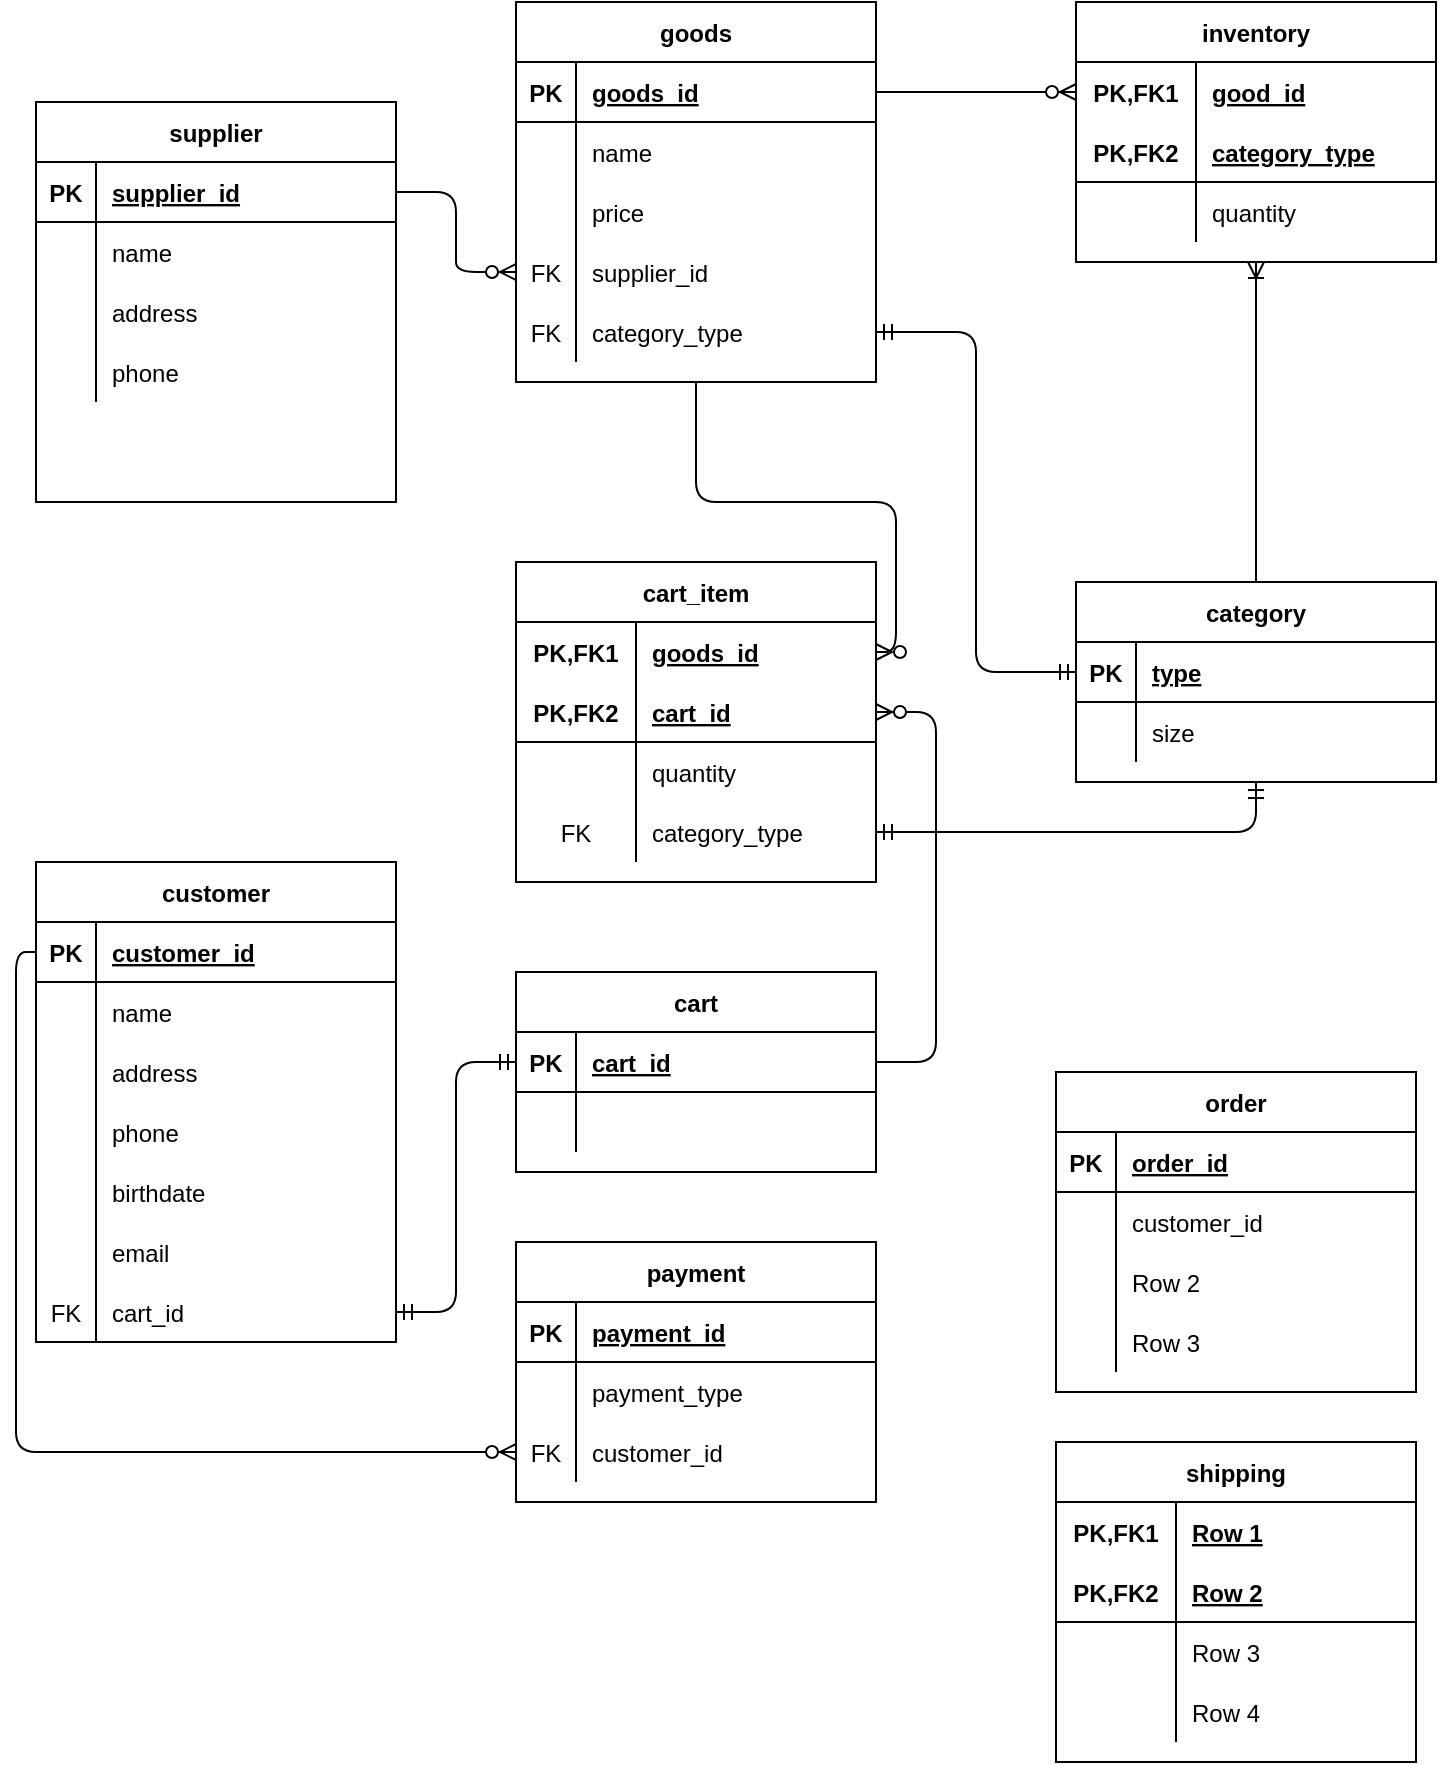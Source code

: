 <mxfile version="13.10.2" type="github">
  <diagram id="23g7w65ID6y2XJE2tCmG" name="Page-1">
    <mxGraphModel dx="806" dy="637" grid="1" gridSize="10" guides="1" tooltips="1" connect="1" arrows="1" fold="1" page="1" pageScale="1" pageWidth="827" pageHeight="1169" math="0" shadow="0">
      <root>
        <mxCell id="0" />
        <mxCell id="1" parent="0" />
        <mxCell id="morqwsItGRwK7Hv--RgN-1" value="customer" style="shape=table;startSize=30;container=1;collapsible=1;childLayout=tableLayout;fixedRows=1;rowLines=0;fontStyle=1;align=center;resizeLast=1;" vertex="1" parent="1">
          <mxGeometry x="440" y="480" width="180" height="240" as="geometry" />
        </mxCell>
        <mxCell id="morqwsItGRwK7Hv--RgN-2" value="" style="shape=partialRectangle;collapsible=0;dropTarget=0;pointerEvents=0;fillColor=none;top=0;left=0;bottom=1;right=0;points=[[0,0.5],[1,0.5]];portConstraint=eastwest;" vertex="1" parent="morqwsItGRwK7Hv--RgN-1">
          <mxGeometry y="30" width="180" height="30" as="geometry" />
        </mxCell>
        <mxCell id="morqwsItGRwK7Hv--RgN-3" value="PK" style="shape=partialRectangle;connectable=0;fillColor=none;top=0;left=0;bottom=0;right=0;fontStyle=1;overflow=hidden;" vertex="1" parent="morqwsItGRwK7Hv--RgN-2">
          <mxGeometry width="30" height="30" as="geometry" />
        </mxCell>
        <mxCell id="morqwsItGRwK7Hv--RgN-4" value="customer_id" style="shape=partialRectangle;connectable=0;fillColor=none;top=0;left=0;bottom=0;right=0;align=left;spacingLeft=6;fontStyle=5;overflow=hidden;" vertex="1" parent="morqwsItGRwK7Hv--RgN-2">
          <mxGeometry x="30" width="150" height="30" as="geometry" />
        </mxCell>
        <mxCell id="morqwsItGRwK7Hv--RgN-5" value="" style="shape=partialRectangle;collapsible=0;dropTarget=0;pointerEvents=0;fillColor=none;top=0;left=0;bottom=0;right=0;points=[[0,0.5],[1,0.5]];portConstraint=eastwest;" vertex="1" parent="morqwsItGRwK7Hv--RgN-1">
          <mxGeometry y="60" width="180" height="30" as="geometry" />
        </mxCell>
        <mxCell id="morqwsItGRwK7Hv--RgN-6" value="" style="shape=partialRectangle;connectable=0;fillColor=none;top=0;left=0;bottom=0;right=0;editable=1;overflow=hidden;" vertex="1" parent="morqwsItGRwK7Hv--RgN-5">
          <mxGeometry width="30" height="30" as="geometry" />
        </mxCell>
        <mxCell id="morqwsItGRwK7Hv--RgN-7" value="name" style="shape=partialRectangle;connectable=0;fillColor=none;top=0;left=0;bottom=0;right=0;align=left;spacingLeft=6;overflow=hidden;" vertex="1" parent="morqwsItGRwK7Hv--RgN-5">
          <mxGeometry x="30" width="150" height="30" as="geometry" />
        </mxCell>
        <mxCell id="morqwsItGRwK7Hv--RgN-8" value="" style="shape=partialRectangle;collapsible=0;dropTarget=0;pointerEvents=0;fillColor=none;top=0;left=0;bottom=0;right=0;points=[[0,0.5],[1,0.5]];portConstraint=eastwest;" vertex="1" parent="morqwsItGRwK7Hv--RgN-1">
          <mxGeometry y="90" width="180" height="30" as="geometry" />
        </mxCell>
        <mxCell id="morqwsItGRwK7Hv--RgN-9" value="" style="shape=partialRectangle;connectable=0;fillColor=none;top=0;left=0;bottom=0;right=0;editable=1;overflow=hidden;" vertex="1" parent="morqwsItGRwK7Hv--RgN-8">
          <mxGeometry width="30" height="30" as="geometry" />
        </mxCell>
        <mxCell id="morqwsItGRwK7Hv--RgN-10" value="address" style="shape=partialRectangle;connectable=0;fillColor=none;top=0;left=0;bottom=0;right=0;align=left;spacingLeft=6;overflow=hidden;" vertex="1" parent="morqwsItGRwK7Hv--RgN-8">
          <mxGeometry x="30" width="150" height="30" as="geometry" />
        </mxCell>
        <mxCell id="morqwsItGRwK7Hv--RgN-11" value="" style="shape=partialRectangle;collapsible=0;dropTarget=0;pointerEvents=0;fillColor=none;top=0;left=0;bottom=0;right=0;points=[[0,0.5],[1,0.5]];portConstraint=eastwest;" vertex="1" parent="morqwsItGRwK7Hv--RgN-1">
          <mxGeometry y="120" width="180" height="30" as="geometry" />
        </mxCell>
        <mxCell id="morqwsItGRwK7Hv--RgN-12" value="" style="shape=partialRectangle;connectable=0;fillColor=none;top=0;left=0;bottom=0;right=0;editable=1;overflow=hidden;" vertex="1" parent="morqwsItGRwK7Hv--RgN-11">
          <mxGeometry width="30" height="30" as="geometry" />
        </mxCell>
        <mxCell id="morqwsItGRwK7Hv--RgN-13" value="phone" style="shape=partialRectangle;connectable=0;fillColor=none;top=0;left=0;bottom=0;right=0;align=left;spacingLeft=6;overflow=hidden;" vertex="1" parent="morqwsItGRwK7Hv--RgN-11">
          <mxGeometry x="30" width="150" height="30" as="geometry" />
        </mxCell>
        <mxCell id="morqwsItGRwK7Hv--RgN-15" value="" style="shape=partialRectangle;collapsible=0;dropTarget=0;pointerEvents=0;fillColor=none;top=0;left=0;bottom=0;right=0;points=[[0,0.5],[1,0.5]];portConstraint=eastwest;" vertex="1" parent="morqwsItGRwK7Hv--RgN-1">
          <mxGeometry y="150" width="180" height="30" as="geometry" />
        </mxCell>
        <mxCell id="morqwsItGRwK7Hv--RgN-16" value="" style="shape=partialRectangle;connectable=0;fillColor=none;top=0;left=0;bottom=0;right=0;editable=1;overflow=hidden;" vertex="1" parent="morqwsItGRwK7Hv--RgN-15">
          <mxGeometry width="30" height="30" as="geometry" />
        </mxCell>
        <mxCell id="morqwsItGRwK7Hv--RgN-17" value="birthdate" style="shape=partialRectangle;connectable=0;fillColor=none;top=0;left=0;bottom=0;right=0;align=left;spacingLeft=6;overflow=hidden;" vertex="1" parent="morqwsItGRwK7Hv--RgN-15">
          <mxGeometry x="30" width="150" height="30" as="geometry" />
        </mxCell>
        <mxCell id="morqwsItGRwK7Hv--RgN-44" value="" style="shape=partialRectangle;collapsible=0;dropTarget=0;pointerEvents=0;fillColor=none;top=0;left=0;bottom=0;right=0;points=[[0,0.5],[1,0.5]];portConstraint=eastwest;" vertex="1" parent="morqwsItGRwK7Hv--RgN-1">
          <mxGeometry y="180" width="180" height="30" as="geometry" />
        </mxCell>
        <mxCell id="morqwsItGRwK7Hv--RgN-45" value="" style="shape=partialRectangle;connectable=0;fillColor=none;top=0;left=0;bottom=0;right=0;editable=1;overflow=hidden;" vertex="1" parent="morqwsItGRwK7Hv--RgN-44">
          <mxGeometry width="30" height="30" as="geometry" />
        </mxCell>
        <mxCell id="morqwsItGRwK7Hv--RgN-46" value="email" style="shape=partialRectangle;connectable=0;fillColor=none;top=0;left=0;bottom=0;right=0;align=left;spacingLeft=6;overflow=hidden;" vertex="1" parent="morqwsItGRwK7Hv--RgN-44">
          <mxGeometry x="30" width="150" height="30" as="geometry" />
        </mxCell>
        <mxCell id="morqwsItGRwK7Hv--RgN-154" value="" style="shape=partialRectangle;collapsible=0;dropTarget=0;pointerEvents=0;fillColor=none;top=0;left=0;bottom=0;right=0;points=[[0,0.5],[1,0.5]];portConstraint=eastwest;" vertex="1" parent="morqwsItGRwK7Hv--RgN-1">
          <mxGeometry y="210" width="180" height="30" as="geometry" />
        </mxCell>
        <mxCell id="morqwsItGRwK7Hv--RgN-155" value="FK" style="shape=partialRectangle;connectable=0;fillColor=none;top=0;left=0;bottom=0;right=0;fontStyle=0;overflow=hidden;" vertex="1" parent="morqwsItGRwK7Hv--RgN-154">
          <mxGeometry width="30" height="30" as="geometry" />
        </mxCell>
        <mxCell id="morqwsItGRwK7Hv--RgN-156" value="cart_id" style="shape=partialRectangle;connectable=0;fillColor=none;top=0;left=0;bottom=0;right=0;align=left;spacingLeft=6;fontStyle=0;overflow=hidden;" vertex="1" parent="morqwsItGRwK7Hv--RgN-154">
          <mxGeometry x="30" width="150" height="30" as="geometry" />
        </mxCell>
        <mxCell id="morqwsItGRwK7Hv--RgN-64" value="payment" style="shape=table;startSize=30;container=1;collapsible=1;childLayout=tableLayout;fixedRows=1;rowLines=0;fontStyle=1;align=center;resizeLast=1;" vertex="1" parent="1">
          <mxGeometry x="680" y="670" width="180" height="130" as="geometry" />
        </mxCell>
        <mxCell id="morqwsItGRwK7Hv--RgN-65" value="" style="shape=partialRectangle;collapsible=0;dropTarget=0;pointerEvents=0;fillColor=none;top=0;left=0;bottom=1;right=0;points=[[0,0.5],[1,0.5]];portConstraint=eastwest;" vertex="1" parent="morqwsItGRwK7Hv--RgN-64">
          <mxGeometry y="30" width="180" height="30" as="geometry" />
        </mxCell>
        <mxCell id="morqwsItGRwK7Hv--RgN-66" value="PK" style="shape=partialRectangle;connectable=0;fillColor=none;top=0;left=0;bottom=0;right=0;fontStyle=1;overflow=hidden;" vertex="1" parent="morqwsItGRwK7Hv--RgN-65">
          <mxGeometry width="30" height="30" as="geometry" />
        </mxCell>
        <mxCell id="morqwsItGRwK7Hv--RgN-67" value="payment_id" style="shape=partialRectangle;connectable=0;fillColor=none;top=0;left=0;bottom=0;right=0;align=left;spacingLeft=6;fontStyle=5;overflow=hidden;" vertex="1" parent="morqwsItGRwK7Hv--RgN-65">
          <mxGeometry x="30" width="150" height="30" as="geometry" />
        </mxCell>
        <mxCell id="morqwsItGRwK7Hv--RgN-68" value="" style="shape=partialRectangle;collapsible=0;dropTarget=0;pointerEvents=0;fillColor=none;top=0;left=0;bottom=0;right=0;points=[[0,0.5],[1,0.5]];portConstraint=eastwest;" vertex="1" parent="morqwsItGRwK7Hv--RgN-64">
          <mxGeometry y="60" width="180" height="30" as="geometry" />
        </mxCell>
        <mxCell id="morqwsItGRwK7Hv--RgN-69" value="" style="shape=partialRectangle;connectable=0;fillColor=none;top=0;left=0;bottom=0;right=0;editable=1;overflow=hidden;" vertex="1" parent="morqwsItGRwK7Hv--RgN-68">
          <mxGeometry width="30" height="30" as="geometry" />
        </mxCell>
        <mxCell id="morqwsItGRwK7Hv--RgN-70" value="payment_type" style="shape=partialRectangle;connectable=0;fillColor=none;top=0;left=0;bottom=0;right=0;align=left;spacingLeft=6;overflow=hidden;" vertex="1" parent="morqwsItGRwK7Hv--RgN-68">
          <mxGeometry x="30" width="150" height="30" as="geometry" />
        </mxCell>
        <mxCell id="morqwsItGRwK7Hv--RgN-147" value="" style="shape=partialRectangle;collapsible=0;dropTarget=0;pointerEvents=0;fillColor=none;top=0;left=0;bottom=0;right=0;points=[[0,0.5],[1,0.5]];portConstraint=eastwest;" vertex="1" parent="morqwsItGRwK7Hv--RgN-64">
          <mxGeometry y="90" width="180" height="30" as="geometry" />
        </mxCell>
        <mxCell id="morqwsItGRwK7Hv--RgN-148" value="FK" style="shape=partialRectangle;connectable=0;fillColor=none;top=0;left=0;bottom=0;right=0;fontStyle=0;overflow=hidden;" vertex="1" parent="morqwsItGRwK7Hv--RgN-147">
          <mxGeometry width="30" height="30" as="geometry" />
        </mxCell>
        <mxCell id="morqwsItGRwK7Hv--RgN-149" value="customer_id" style="shape=partialRectangle;connectable=0;fillColor=none;top=0;left=0;bottom=0;right=0;align=left;spacingLeft=6;fontStyle=0;overflow=hidden;" vertex="1" parent="morqwsItGRwK7Hv--RgN-147">
          <mxGeometry x="30" width="150" height="30" as="geometry" />
        </mxCell>
        <mxCell id="morqwsItGRwK7Hv--RgN-77" value="supplier" style="shape=table;startSize=30;container=1;collapsible=1;childLayout=tableLayout;fixedRows=1;rowLines=0;fontStyle=1;align=center;resizeLast=1;" vertex="1" parent="1">
          <mxGeometry x="440" y="100" width="180" height="200" as="geometry" />
        </mxCell>
        <mxCell id="morqwsItGRwK7Hv--RgN-78" value="" style="shape=partialRectangle;collapsible=0;dropTarget=0;pointerEvents=0;fillColor=none;top=0;left=0;bottom=1;right=0;points=[[0,0.5],[1,0.5]];portConstraint=eastwest;" vertex="1" parent="morqwsItGRwK7Hv--RgN-77">
          <mxGeometry y="30" width="180" height="30" as="geometry" />
        </mxCell>
        <mxCell id="morqwsItGRwK7Hv--RgN-79" value="PK" style="shape=partialRectangle;connectable=0;fillColor=none;top=0;left=0;bottom=0;right=0;fontStyle=1;overflow=hidden;" vertex="1" parent="morqwsItGRwK7Hv--RgN-78">
          <mxGeometry width="30" height="30" as="geometry" />
        </mxCell>
        <mxCell id="morqwsItGRwK7Hv--RgN-80" value="supplier_id" style="shape=partialRectangle;connectable=0;fillColor=none;top=0;left=0;bottom=0;right=0;align=left;spacingLeft=6;fontStyle=5;overflow=hidden;" vertex="1" parent="morqwsItGRwK7Hv--RgN-78">
          <mxGeometry x="30" width="150" height="30" as="geometry" />
        </mxCell>
        <mxCell id="morqwsItGRwK7Hv--RgN-81" value="" style="shape=partialRectangle;collapsible=0;dropTarget=0;pointerEvents=0;fillColor=none;top=0;left=0;bottom=0;right=0;points=[[0,0.5],[1,0.5]];portConstraint=eastwest;" vertex="1" parent="morqwsItGRwK7Hv--RgN-77">
          <mxGeometry y="60" width="180" height="30" as="geometry" />
        </mxCell>
        <mxCell id="morqwsItGRwK7Hv--RgN-82" value="" style="shape=partialRectangle;connectable=0;fillColor=none;top=0;left=0;bottom=0;right=0;editable=1;overflow=hidden;" vertex="1" parent="morqwsItGRwK7Hv--RgN-81">
          <mxGeometry width="30" height="30" as="geometry" />
        </mxCell>
        <mxCell id="morqwsItGRwK7Hv--RgN-83" value="name" style="shape=partialRectangle;connectable=0;fillColor=none;top=0;left=0;bottom=0;right=0;align=left;spacingLeft=6;overflow=hidden;" vertex="1" parent="morqwsItGRwK7Hv--RgN-81">
          <mxGeometry x="30" width="150" height="30" as="geometry" />
        </mxCell>
        <mxCell id="morqwsItGRwK7Hv--RgN-84" value="" style="shape=partialRectangle;collapsible=0;dropTarget=0;pointerEvents=0;fillColor=none;top=0;left=0;bottom=0;right=0;points=[[0,0.5],[1,0.5]];portConstraint=eastwest;" vertex="1" parent="morqwsItGRwK7Hv--RgN-77">
          <mxGeometry y="90" width="180" height="30" as="geometry" />
        </mxCell>
        <mxCell id="morqwsItGRwK7Hv--RgN-85" value="" style="shape=partialRectangle;connectable=0;fillColor=none;top=0;left=0;bottom=0;right=0;editable=1;overflow=hidden;" vertex="1" parent="morqwsItGRwK7Hv--RgN-84">
          <mxGeometry width="30" height="30" as="geometry" />
        </mxCell>
        <mxCell id="morqwsItGRwK7Hv--RgN-86" value="address" style="shape=partialRectangle;connectable=0;fillColor=none;top=0;left=0;bottom=0;right=0;align=left;spacingLeft=6;overflow=hidden;" vertex="1" parent="morqwsItGRwK7Hv--RgN-84">
          <mxGeometry x="30" width="150" height="30" as="geometry" />
        </mxCell>
        <mxCell id="morqwsItGRwK7Hv--RgN-87" value="" style="shape=partialRectangle;collapsible=0;dropTarget=0;pointerEvents=0;fillColor=none;top=0;left=0;bottom=0;right=0;points=[[0,0.5],[1,0.5]];portConstraint=eastwest;" vertex="1" parent="morqwsItGRwK7Hv--RgN-77">
          <mxGeometry y="120" width="180" height="30" as="geometry" />
        </mxCell>
        <mxCell id="morqwsItGRwK7Hv--RgN-88" value="" style="shape=partialRectangle;connectable=0;fillColor=none;top=0;left=0;bottom=0;right=0;editable=1;overflow=hidden;" vertex="1" parent="morqwsItGRwK7Hv--RgN-87">
          <mxGeometry width="30" height="30" as="geometry" />
        </mxCell>
        <mxCell id="morqwsItGRwK7Hv--RgN-89" value="phone" style="shape=partialRectangle;connectable=0;fillColor=none;top=0;left=0;bottom=0;right=0;align=left;spacingLeft=6;overflow=hidden;" vertex="1" parent="morqwsItGRwK7Hv--RgN-87">
          <mxGeometry x="30" width="150" height="30" as="geometry" />
        </mxCell>
        <mxCell id="morqwsItGRwK7Hv--RgN-94" value="goods" style="shape=table;startSize=30;container=1;collapsible=1;childLayout=tableLayout;fixedRows=1;rowLines=0;fontStyle=1;align=center;resizeLast=1;" vertex="1" parent="1">
          <mxGeometry x="680" y="50" width="180" height="190" as="geometry" />
        </mxCell>
        <mxCell id="morqwsItGRwK7Hv--RgN-95" value="" style="shape=partialRectangle;collapsible=0;dropTarget=0;pointerEvents=0;fillColor=none;top=0;left=0;bottom=1;right=0;points=[[0,0.5],[1,0.5]];portConstraint=eastwest;" vertex="1" parent="morqwsItGRwK7Hv--RgN-94">
          <mxGeometry y="30" width="180" height="30" as="geometry" />
        </mxCell>
        <mxCell id="morqwsItGRwK7Hv--RgN-96" value="PK" style="shape=partialRectangle;connectable=0;fillColor=none;top=0;left=0;bottom=0;right=0;fontStyle=1;overflow=hidden;" vertex="1" parent="morqwsItGRwK7Hv--RgN-95">
          <mxGeometry width="30" height="30" as="geometry" />
        </mxCell>
        <mxCell id="morqwsItGRwK7Hv--RgN-97" value="goods_id" style="shape=partialRectangle;connectable=0;fillColor=none;top=0;left=0;bottom=0;right=0;align=left;spacingLeft=6;fontStyle=5;overflow=hidden;" vertex="1" parent="morqwsItGRwK7Hv--RgN-95">
          <mxGeometry x="30" width="150" height="30" as="geometry" />
        </mxCell>
        <mxCell id="morqwsItGRwK7Hv--RgN-98" value="" style="shape=partialRectangle;collapsible=0;dropTarget=0;pointerEvents=0;fillColor=none;top=0;left=0;bottom=0;right=0;points=[[0,0.5],[1,0.5]];portConstraint=eastwest;" vertex="1" parent="morqwsItGRwK7Hv--RgN-94">
          <mxGeometry y="60" width="180" height="30" as="geometry" />
        </mxCell>
        <mxCell id="morqwsItGRwK7Hv--RgN-99" value="" style="shape=partialRectangle;connectable=0;fillColor=none;top=0;left=0;bottom=0;right=0;editable=1;overflow=hidden;" vertex="1" parent="morqwsItGRwK7Hv--RgN-98">
          <mxGeometry width="30" height="30" as="geometry" />
        </mxCell>
        <mxCell id="morqwsItGRwK7Hv--RgN-100" value="name" style="shape=partialRectangle;connectable=0;fillColor=none;top=0;left=0;bottom=0;right=0;align=left;spacingLeft=6;overflow=hidden;" vertex="1" parent="morqwsItGRwK7Hv--RgN-98">
          <mxGeometry x="30" width="150" height="30" as="geometry" />
        </mxCell>
        <mxCell id="morqwsItGRwK7Hv--RgN-101" value="" style="shape=partialRectangle;collapsible=0;dropTarget=0;pointerEvents=0;fillColor=none;top=0;left=0;bottom=0;right=0;points=[[0,0.5],[1,0.5]];portConstraint=eastwest;" vertex="1" parent="morqwsItGRwK7Hv--RgN-94">
          <mxGeometry y="90" width="180" height="30" as="geometry" />
        </mxCell>
        <mxCell id="morqwsItGRwK7Hv--RgN-102" value="" style="shape=partialRectangle;connectable=0;fillColor=none;top=0;left=0;bottom=0;right=0;editable=1;overflow=hidden;" vertex="1" parent="morqwsItGRwK7Hv--RgN-101">
          <mxGeometry width="30" height="30" as="geometry" />
        </mxCell>
        <mxCell id="morqwsItGRwK7Hv--RgN-103" value="price" style="shape=partialRectangle;connectable=0;fillColor=none;top=0;left=0;bottom=0;right=0;align=left;spacingLeft=6;overflow=hidden;" vertex="1" parent="morqwsItGRwK7Hv--RgN-101">
          <mxGeometry x="30" width="150" height="30" as="geometry" />
        </mxCell>
        <mxCell id="morqwsItGRwK7Hv--RgN-216" value="" style="shape=partialRectangle;collapsible=0;dropTarget=0;pointerEvents=0;fillColor=none;top=0;left=0;bottom=0;right=0;points=[[0,0.5],[1,0.5]];portConstraint=eastwest;" vertex="1" parent="morqwsItGRwK7Hv--RgN-94">
          <mxGeometry y="120" width="180" height="30" as="geometry" />
        </mxCell>
        <mxCell id="morqwsItGRwK7Hv--RgN-217" value="FK" style="shape=partialRectangle;connectable=0;fillColor=none;top=0;left=0;bottom=0;right=0;fontStyle=0;overflow=hidden;" vertex="1" parent="morqwsItGRwK7Hv--RgN-216">
          <mxGeometry width="30" height="30" as="geometry" />
        </mxCell>
        <mxCell id="morqwsItGRwK7Hv--RgN-218" value="supplier_id" style="shape=partialRectangle;connectable=0;fillColor=none;top=0;left=0;bottom=0;right=0;align=left;spacingLeft=6;fontStyle=0;overflow=hidden;" vertex="1" parent="morqwsItGRwK7Hv--RgN-216">
          <mxGeometry x="30" width="150" height="30" as="geometry" />
        </mxCell>
        <mxCell id="morqwsItGRwK7Hv--RgN-222" value="" style="shape=partialRectangle;collapsible=0;dropTarget=0;pointerEvents=0;fillColor=none;top=0;left=0;bottom=0;right=0;points=[[0,0.5],[1,0.5]];portConstraint=eastwest;" vertex="1" parent="morqwsItGRwK7Hv--RgN-94">
          <mxGeometry y="150" width="180" height="30" as="geometry" />
        </mxCell>
        <mxCell id="morqwsItGRwK7Hv--RgN-223" value="FK" style="shape=partialRectangle;connectable=0;fillColor=none;top=0;left=0;bottom=0;right=0;fontStyle=0;overflow=hidden;" vertex="1" parent="morqwsItGRwK7Hv--RgN-222">
          <mxGeometry width="30" height="30" as="geometry" />
        </mxCell>
        <mxCell id="morqwsItGRwK7Hv--RgN-224" value="category_type" style="shape=partialRectangle;connectable=0;fillColor=none;top=0;left=0;bottom=0;right=0;align=left;spacingLeft=6;fontStyle=0;overflow=hidden;" vertex="1" parent="morqwsItGRwK7Hv--RgN-222">
          <mxGeometry x="30" width="150" height="30" as="geometry" />
        </mxCell>
        <mxCell id="morqwsItGRwK7Hv--RgN-107" value="category" style="shape=table;startSize=30;container=1;collapsible=1;childLayout=tableLayout;fixedRows=1;rowLines=0;fontStyle=1;align=center;resizeLast=1;" vertex="1" parent="1">
          <mxGeometry x="960" y="340" width="180" height="100" as="geometry" />
        </mxCell>
        <mxCell id="morqwsItGRwK7Hv--RgN-108" value="" style="shape=partialRectangle;collapsible=0;dropTarget=0;pointerEvents=0;fillColor=none;top=0;left=0;bottom=1;right=0;points=[[0,0.5],[1,0.5]];portConstraint=eastwest;" vertex="1" parent="morqwsItGRwK7Hv--RgN-107">
          <mxGeometry y="30" width="180" height="30" as="geometry" />
        </mxCell>
        <mxCell id="morqwsItGRwK7Hv--RgN-109" value="PK" style="shape=partialRectangle;connectable=0;fillColor=none;top=0;left=0;bottom=0;right=0;fontStyle=1;overflow=hidden;" vertex="1" parent="morqwsItGRwK7Hv--RgN-108">
          <mxGeometry width="30" height="30" as="geometry" />
        </mxCell>
        <mxCell id="morqwsItGRwK7Hv--RgN-110" value="type" style="shape=partialRectangle;connectable=0;fillColor=none;top=0;left=0;bottom=0;right=0;align=left;spacingLeft=6;fontStyle=5;overflow=hidden;" vertex="1" parent="morqwsItGRwK7Hv--RgN-108">
          <mxGeometry x="30" width="150" height="30" as="geometry" />
        </mxCell>
        <mxCell id="morqwsItGRwK7Hv--RgN-111" value="" style="shape=partialRectangle;collapsible=0;dropTarget=0;pointerEvents=0;fillColor=none;top=0;left=0;bottom=0;right=0;points=[[0,0.5],[1,0.5]];portConstraint=eastwest;" vertex="1" parent="morqwsItGRwK7Hv--RgN-107">
          <mxGeometry y="60" width="180" height="30" as="geometry" />
        </mxCell>
        <mxCell id="morqwsItGRwK7Hv--RgN-112" value="" style="shape=partialRectangle;connectable=0;fillColor=none;top=0;left=0;bottom=0;right=0;editable=1;overflow=hidden;" vertex="1" parent="morqwsItGRwK7Hv--RgN-111">
          <mxGeometry width="30" height="30" as="geometry" />
        </mxCell>
        <mxCell id="morqwsItGRwK7Hv--RgN-113" value="size" style="shape=partialRectangle;connectable=0;fillColor=none;top=0;left=0;bottom=0;right=0;align=left;spacingLeft=6;overflow=hidden;" vertex="1" parent="morqwsItGRwK7Hv--RgN-111">
          <mxGeometry x="30" width="150" height="30" as="geometry" />
        </mxCell>
        <mxCell id="morqwsItGRwK7Hv--RgN-120" value="cart" style="shape=table;startSize=30;container=1;collapsible=1;childLayout=tableLayout;fixedRows=1;rowLines=0;fontStyle=1;align=center;resizeLast=1;" vertex="1" parent="1">
          <mxGeometry x="680" y="535" width="180" height="100" as="geometry" />
        </mxCell>
        <mxCell id="morqwsItGRwK7Hv--RgN-121" value="" style="shape=partialRectangle;collapsible=0;dropTarget=0;pointerEvents=0;fillColor=none;top=0;left=0;bottom=1;right=0;points=[[0,0.5],[1,0.5]];portConstraint=eastwest;" vertex="1" parent="morqwsItGRwK7Hv--RgN-120">
          <mxGeometry y="30" width="180" height="30" as="geometry" />
        </mxCell>
        <mxCell id="morqwsItGRwK7Hv--RgN-122" value="PK" style="shape=partialRectangle;connectable=0;fillColor=none;top=0;left=0;bottom=0;right=0;fontStyle=1;overflow=hidden;" vertex="1" parent="morqwsItGRwK7Hv--RgN-121">
          <mxGeometry width="30" height="30" as="geometry" />
        </mxCell>
        <mxCell id="morqwsItGRwK7Hv--RgN-123" value="cart_id" style="shape=partialRectangle;connectable=0;fillColor=none;top=0;left=0;bottom=0;right=0;align=left;spacingLeft=6;fontStyle=5;overflow=hidden;" vertex="1" parent="morqwsItGRwK7Hv--RgN-121">
          <mxGeometry x="30" width="150" height="30" as="geometry" />
        </mxCell>
        <mxCell id="morqwsItGRwK7Hv--RgN-124" value="" style="shape=partialRectangle;collapsible=0;dropTarget=0;pointerEvents=0;fillColor=none;top=0;left=0;bottom=0;right=0;points=[[0,0.5],[1,0.5]];portConstraint=eastwest;" vertex="1" parent="morqwsItGRwK7Hv--RgN-120">
          <mxGeometry y="60" width="180" height="30" as="geometry" />
        </mxCell>
        <mxCell id="morqwsItGRwK7Hv--RgN-125" value="" style="shape=partialRectangle;connectable=0;fillColor=none;top=0;left=0;bottom=0;right=0;editable=1;overflow=hidden;" vertex="1" parent="morqwsItGRwK7Hv--RgN-124">
          <mxGeometry width="30" height="30" as="geometry" />
        </mxCell>
        <mxCell id="morqwsItGRwK7Hv--RgN-126" value="" style="shape=partialRectangle;connectable=0;fillColor=none;top=0;left=0;bottom=0;right=0;align=left;spacingLeft=6;overflow=hidden;" vertex="1" parent="morqwsItGRwK7Hv--RgN-124">
          <mxGeometry x="30" width="150" height="30" as="geometry" />
        </mxCell>
        <mxCell id="morqwsItGRwK7Hv--RgN-133" value="order" style="shape=table;startSize=30;container=1;collapsible=1;childLayout=tableLayout;fixedRows=1;rowLines=0;fontStyle=1;align=center;resizeLast=1;" vertex="1" parent="1">
          <mxGeometry x="950" y="585" width="180" height="160" as="geometry" />
        </mxCell>
        <mxCell id="morqwsItGRwK7Hv--RgN-134" value="" style="shape=partialRectangle;collapsible=0;dropTarget=0;pointerEvents=0;fillColor=none;top=0;left=0;bottom=1;right=0;points=[[0,0.5],[1,0.5]];portConstraint=eastwest;" vertex="1" parent="morqwsItGRwK7Hv--RgN-133">
          <mxGeometry y="30" width="180" height="30" as="geometry" />
        </mxCell>
        <mxCell id="morqwsItGRwK7Hv--RgN-135" value="PK" style="shape=partialRectangle;connectable=0;fillColor=none;top=0;left=0;bottom=0;right=0;fontStyle=1;overflow=hidden;" vertex="1" parent="morqwsItGRwK7Hv--RgN-134">
          <mxGeometry width="30" height="30" as="geometry" />
        </mxCell>
        <mxCell id="morqwsItGRwK7Hv--RgN-136" value="order_id" style="shape=partialRectangle;connectable=0;fillColor=none;top=0;left=0;bottom=0;right=0;align=left;spacingLeft=6;fontStyle=5;overflow=hidden;" vertex="1" parent="morqwsItGRwK7Hv--RgN-134">
          <mxGeometry x="30" width="150" height="30" as="geometry" />
        </mxCell>
        <mxCell id="morqwsItGRwK7Hv--RgN-137" value="" style="shape=partialRectangle;collapsible=0;dropTarget=0;pointerEvents=0;fillColor=none;top=0;left=0;bottom=0;right=0;points=[[0,0.5],[1,0.5]];portConstraint=eastwest;" vertex="1" parent="morqwsItGRwK7Hv--RgN-133">
          <mxGeometry y="60" width="180" height="30" as="geometry" />
        </mxCell>
        <mxCell id="morqwsItGRwK7Hv--RgN-138" value="" style="shape=partialRectangle;connectable=0;fillColor=none;top=0;left=0;bottom=0;right=0;editable=1;overflow=hidden;" vertex="1" parent="morqwsItGRwK7Hv--RgN-137">
          <mxGeometry width="30" height="30" as="geometry" />
        </mxCell>
        <mxCell id="morqwsItGRwK7Hv--RgN-139" value="customer_id" style="shape=partialRectangle;connectable=0;fillColor=none;top=0;left=0;bottom=0;right=0;align=left;spacingLeft=6;overflow=hidden;" vertex="1" parent="morqwsItGRwK7Hv--RgN-137">
          <mxGeometry x="30" width="150" height="30" as="geometry" />
        </mxCell>
        <mxCell id="morqwsItGRwK7Hv--RgN-140" value="" style="shape=partialRectangle;collapsible=0;dropTarget=0;pointerEvents=0;fillColor=none;top=0;left=0;bottom=0;right=0;points=[[0,0.5],[1,0.5]];portConstraint=eastwest;" vertex="1" parent="morqwsItGRwK7Hv--RgN-133">
          <mxGeometry y="90" width="180" height="30" as="geometry" />
        </mxCell>
        <mxCell id="morqwsItGRwK7Hv--RgN-141" value="" style="shape=partialRectangle;connectable=0;fillColor=none;top=0;left=0;bottom=0;right=0;editable=1;overflow=hidden;" vertex="1" parent="morqwsItGRwK7Hv--RgN-140">
          <mxGeometry width="30" height="30" as="geometry" />
        </mxCell>
        <mxCell id="morqwsItGRwK7Hv--RgN-142" value="Row 2" style="shape=partialRectangle;connectable=0;fillColor=none;top=0;left=0;bottom=0;right=0;align=left;spacingLeft=6;overflow=hidden;" vertex="1" parent="morqwsItGRwK7Hv--RgN-140">
          <mxGeometry x="30" width="150" height="30" as="geometry" />
        </mxCell>
        <mxCell id="morqwsItGRwK7Hv--RgN-143" value="" style="shape=partialRectangle;collapsible=0;dropTarget=0;pointerEvents=0;fillColor=none;top=0;left=0;bottom=0;right=0;points=[[0,0.5],[1,0.5]];portConstraint=eastwest;" vertex="1" parent="morqwsItGRwK7Hv--RgN-133">
          <mxGeometry y="120" width="180" height="30" as="geometry" />
        </mxCell>
        <mxCell id="morqwsItGRwK7Hv--RgN-144" value="" style="shape=partialRectangle;connectable=0;fillColor=none;top=0;left=0;bottom=0;right=0;editable=1;overflow=hidden;" vertex="1" parent="morqwsItGRwK7Hv--RgN-143">
          <mxGeometry width="30" height="30" as="geometry" />
        </mxCell>
        <mxCell id="morqwsItGRwK7Hv--RgN-145" value="Row 3" style="shape=partialRectangle;connectable=0;fillColor=none;top=0;left=0;bottom=0;right=0;align=left;spacingLeft=6;overflow=hidden;" vertex="1" parent="morqwsItGRwK7Hv--RgN-143">
          <mxGeometry x="30" width="150" height="30" as="geometry" />
        </mxCell>
        <mxCell id="morqwsItGRwK7Hv--RgN-183" value="" style="edgeStyle=entityRelationEdgeStyle;fontSize=12;html=1;endArrow=ERmandOne;startArrow=ERmandOne;exitX=1;exitY=0.5;exitDx=0;exitDy=0;entryX=0;entryY=0.5;entryDx=0;entryDy=0;" edge="1" parent="1" source="morqwsItGRwK7Hv--RgN-154" target="morqwsItGRwK7Hv--RgN-121">
          <mxGeometry width="100" height="100" relative="1" as="geometry">
            <mxPoint x="630" y="670" as="sourcePoint" />
            <mxPoint x="730" y="570" as="targetPoint" />
          </mxGeometry>
        </mxCell>
        <mxCell id="morqwsItGRwK7Hv--RgN-186" value="" style="edgeStyle=orthogonalEdgeStyle;fontSize=12;html=1;endArrow=ERzeroToMany;endFill=1;entryX=0;entryY=0.5;entryDx=0;entryDy=0;exitX=0;exitY=0.5;exitDx=0;exitDy=0;" edge="1" parent="1" source="morqwsItGRwK7Hv--RgN-2" target="morqwsItGRwK7Hv--RgN-147">
          <mxGeometry width="100" height="100" relative="1" as="geometry">
            <mxPoint x="600" y="680" as="sourcePoint" />
            <mxPoint x="700" y="580" as="targetPoint" />
          </mxGeometry>
        </mxCell>
        <mxCell id="morqwsItGRwK7Hv--RgN-200" value="cart_item" style="shape=table;startSize=30;container=1;collapsible=1;childLayout=tableLayout;fixedRows=1;rowLines=0;fontStyle=1;align=center;resizeLast=1;" vertex="1" parent="1">
          <mxGeometry x="680" y="330" width="180" height="160" as="geometry" />
        </mxCell>
        <mxCell id="morqwsItGRwK7Hv--RgN-201" value="" style="shape=partialRectangle;collapsible=0;dropTarget=0;pointerEvents=0;fillColor=none;top=0;left=0;bottom=0;right=0;points=[[0,0.5],[1,0.5]];portConstraint=eastwest;" vertex="1" parent="morqwsItGRwK7Hv--RgN-200">
          <mxGeometry y="30" width="180" height="30" as="geometry" />
        </mxCell>
        <mxCell id="morqwsItGRwK7Hv--RgN-202" value="PK,FK1" style="shape=partialRectangle;connectable=0;fillColor=none;top=0;left=0;bottom=0;right=0;fontStyle=1;overflow=hidden;" vertex="1" parent="morqwsItGRwK7Hv--RgN-201">
          <mxGeometry width="60" height="30" as="geometry" />
        </mxCell>
        <mxCell id="morqwsItGRwK7Hv--RgN-203" value="goods_id" style="shape=partialRectangle;connectable=0;fillColor=none;top=0;left=0;bottom=0;right=0;align=left;spacingLeft=6;fontStyle=5;overflow=hidden;" vertex="1" parent="morqwsItGRwK7Hv--RgN-201">
          <mxGeometry x="60" width="120" height="30" as="geometry" />
        </mxCell>
        <mxCell id="morqwsItGRwK7Hv--RgN-204" value="" style="shape=partialRectangle;collapsible=0;dropTarget=0;pointerEvents=0;fillColor=none;top=0;left=0;bottom=1;right=0;points=[[0,0.5],[1,0.5]];portConstraint=eastwest;" vertex="1" parent="morqwsItGRwK7Hv--RgN-200">
          <mxGeometry y="60" width="180" height="30" as="geometry" />
        </mxCell>
        <mxCell id="morqwsItGRwK7Hv--RgN-205" value="PK,FK2" style="shape=partialRectangle;connectable=0;fillColor=none;top=0;left=0;bottom=0;right=0;fontStyle=1;overflow=hidden;" vertex="1" parent="morqwsItGRwK7Hv--RgN-204">
          <mxGeometry width="60" height="30" as="geometry" />
        </mxCell>
        <mxCell id="morqwsItGRwK7Hv--RgN-206" value="cart_id" style="shape=partialRectangle;connectable=0;fillColor=none;top=0;left=0;bottom=0;right=0;align=left;spacingLeft=6;fontStyle=5;overflow=hidden;" vertex="1" parent="morqwsItGRwK7Hv--RgN-204">
          <mxGeometry x="60" width="120" height="30" as="geometry" />
        </mxCell>
        <mxCell id="morqwsItGRwK7Hv--RgN-207" value="" style="shape=partialRectangle;collapsible=0;dropTarget=0;pointerEvents=0;fillColor=none;top=0;left=0;bottom=0;right=0;points=[[0,0.5],[1,0.5]];portConstraint=eastwest;" vertex="1" parent="morqwsItGRwK7Hv--RgN-200">
          <mxGeometry y="90" width="180" height="30" as="geometry" />
        </mxCell>
        <mxCell id="morqwsItGRwK7Hv--RgN-208" value="" style="shape=partialRectangle;connectable=0;fillColor=none;top=0;left=0;bottom=0;right=0;editable=1;overflow=hidden;" vertex="1" parent="morqwsItGRwK7Hv--RgN-207">
          <mxGeometry width="60" height="30" as="geometry" />
        </mxCell>
        <mxCell id="morqwsItGRwK7Hv--RgN-209" value="quantity" style="shape=partialRectangle;connectable=0;fillColor=none;top=0;left=0;bottom=0;right=0;align=left;spacingLeft=6;overflow=hidden;" vertex="1" parent="morqwsItGRwK7Hv--RgN-207">
          <mxGeometry x="60" width="120" height="30" as="geometry" />
        </mxCell>
        <mxCell id="morqwsItGRwK7Hv--RgN-255" value="" style="shape=partialRectangle;collapsible=0;dropTarget=0;pointerEvents=0;fillColor=none;top=0;left=0;bottom=0;right=0;points=[[0,0.5],[1,0.5]];portConstraint=eastwest;dashed=1;" vertex="1" parent="morqwsItGRwK7Hv--RgN-200">
          <mxGeometry y="120" width="180" height="30" as="geometry" />
        </mxCell>
        <mxCell id="morqwsItGRwK7Hv--RgN-256" value="FK" style="shape=partialRectangle;connectable=0;fillColor=none;top=0;left=0;bottom=0;right=0;fontStyle=0;overflow=hidden;" vertex="1" parent="morqwsItGRwK7Hv--RgN-255">
          <mxGeometry width="60" height="30" as="geometry" />
        </mxCell>
        <mxCell id="morqwsItGRwK7Hv--RgN-257" value="category_type" style="shape=partialRectangle;connectable=0;fillColor=none;top=0;left=0;bottom=0;right=0;align=left;spacingLeft=6;fontStyle=0;overflow=hidden;" vertex="1" parent="morqwsItGRwK7Hv--RgN-255">
          <mxGeometry x="60" width="120" height="30" as="geometry" />
        </mxCell>
        <mxCell id="morqwsItGRwK7Hv--RgN-213" value="" style="edgeStyle=entityRelationEdgeStyle;fontSize=12;html=1;endArrow=ERzeroToMany;endFill=1;entryX=1;entryY=0.5;entryDx=0;entryDy=0;exitX=1;exitY=0.5;exitDx=0;exitDy=0;" edge="1" parent="1" source="morqwsItGRwK7Hv--RgN-121" target="morqwsItGRwK7Hv--RgN-204">
          <mxGeometry width="100" height="100" relative="1" as="geometry">
            <mxPoint x="750" y="520" as="sourcePoint" />
            <mxPoint x="850" y="420" as="targetPoint" />
          </mxGeometry>
        </mxCell>
        <mxCell id="morqwsItGRwK7Hv--RgN-214" value="" style="edgeStyle=orthogonalEdgeStyle;fontSize=12;html=1;endArrow=ERzeroToMany;endFill=1;entryX=1;entryY=0.5;entryDx=0;entryDy=0;exitX=0.5;exitY=1;exitDx=0;exitDy=0;" edge="1" parent="1" source="morqwsItGRwK7Hv--RgN-94" target="morqwsItGRwK7Hv--RgN-201">
          <mxGeometry width="100" height="100" relative="1" as="geometry">
            <mxPoint x="870" y="590" as="sourcePoint" />
            <mxPoint x="870" y="425" as="targetPoint" />
          </mxGeometry>
        </mxCell>
        <mxCell id="morqwsItGRwK7Hv--RgN-220" value="" style="edgeStyle=entityRelationEdgeStyle;fontSize=12;html=1;endArrow=ERzeroToMany;endFill=1;entryX=0;entryY=0.5;entryDx=0;entryDy=0;exitX=1;exitY=0.5;exitDx=0;exitDy=0;" edge="1" parent="1" source="morqwsItGRwK7Hv--RgN-78" target="morqwsItGRwK7Hv--RgN-216">
          <mxGeometry width="100" height="100" relative="1" as="geometry">
            <mxPoint x="630" y="350" as="sourcePoint" />
            <mxPoint x="730" y="250" as="targetPoint" />
          </mxGeometry>
        </mxCell>
        <mxCell id="morqwsItGRwK7Hv--RgN-242" value="inventory" style="shape=table;startSize=30;container=1;collapsible=1;childLayout=tableLayout;fixedRows=1;rowLines=0;fontStyle=1;align=center;resizeLast=1;" vertex="1" parent="1">
          <mxGeometry x="960" y="50" width="180" height="130" as="geometry" />
        </mxCell>
        <mxCell id="morqwsItGRwK7Hv--RgN-243" value="" style="shape=partialRectangle;collapsible=0;dropTarget=0;pointerEvents=0;fillColor=none;top=0;left=0;bottom=0;right=0;points=[[0,0.5],[1,0.5]];portConstraint=eastwest;" vertex="1" parent="morqwsItGRwK7Hv--RgN-242">
          <mxGeometry y="30" width="180" height="30" as="geometry" />
        </mxCell>
        <mxCell id="morqwsItGRwK7Hv--RgN-244" value="PK,FK1" style="shape=partialRectangle;connectable=0;fillColor=none;top=0;left=0;bottom=0;right=0;fontStyle=1;overflow=hidden;" vertex="1" parent="morqwsItGRwK7Hv--RgN-243">
          <mxGeometry width="60" height="30" as="geometry" />
        </mxCell>
        <mxCell id="morqwsItGRwK7Hv--RgN-245" value="good_id" style="shape=partialRectangle;connectable=0;fillColor=none;top=0;left=0;bottom=0;right=0;align=left;spacingLeft=6;fontStyle=5;overflow=hidden;" vertex="1" parent="morqwsItGRwK7Hv--RgN-243">
          <mxGeometry x="60" width="120" height="30" as="geometry" />
        </mxCell>
        <mxCell id="morqwsItGRwK7Hv--RgN-246" value="" style="shape=partialRectangle;collapsible=0;dropTarget=0;pointerEvents=0;fillColor=none;top=0;left=0;bottom=1;right=0;points=[[0,0.5],[1,0.5]];portConstraint=eastwest;" vertex="1" parent="morqwsItGRwK7Hv--RgN-242">
          <mxGeometry y="60" width="180" height="30" as="geometry" />
        </mxCell>
        <mxCell id="morqwsItGRwK7Hv--RgN-247" value="PK,FK2" style="shape=partialRectangle;connectable=0;fillColor=none;top=0;left=0;bottom=0;right=0;fontStyle=1;overflow=hidden;" vertex="1" parent="morqwsItGRwK7Hv--RgN-246">
          <mxGeometry width="60" height="30" as="geometry" />
        </mxCell>
        <mxCell id="morqwsItGRwK7Hv--RgN-248" value="category_type" style="shape=partialRectangle;connectable=0;fillColor=none;top=0;left=0;bottom=0;right=0;align=left;spacingLeft=6;fontStyle=5;overflow=hidden;" vertex="1" parent="morqwsItGRwK7Hv--RgN-246">
          <mxGeometry x="60" width="120" height="30" as="geometry" />
        </mxCell>
        <mxCell id="morqwsItGRwK7Hv--RgN-249" value="" style="shape=partialRectangle;collapsible=0;dropTarget=0;pointerEvents=0;fillColor=none;top=0;left=0;bottom=0;right=0;points=[[0,0.5],[1,0.5]];portConstraint=eastwest;" vertex="1" parent="morqwsItGRwK7Hv--RgN-242">
          <mxGeometry y="90" width="180" height="30" as="geometry" />
        </mxCell>
        <mxCell id="morqwsItGRwK7Hv--RgN-250" value="" style="shape=partialRectangle;connectable=0;fillColor=none;top=0;left=0;bottom=0;right=0;editable=1;overflow=hidden;" vertex="1" parent="morqwsItGRwK7Hv--RgN-249">
          <mxGeometry width="60" height="30" as="geometry" />
        </mxCell>
        <mxCell id="morqwsItGRwK7Hv--RgN-251" value="quantity" style="shape=partialRectangle;connectable=0;fillColor=none;top=0;left=0;bottom=0;right=0;align=left;spacingLeft=6;overflow=hidden;" vertex="1" parent="morqwsItGRwK7Hv--RgN-249">
          <mxGeometry x="60" width="120" height="30" as="geometry" />
        </mxCell>
        <mxCell id="morqwsItGRwK7Hv--RgN-258" value="" style="edgeStyle=orthogonalEdgeStyle;fontSize=12;html=1;endArrow=ERmandOne;startArrow=ERmandOne;entryX=0.5;entryY=1;entryDx=0;entryDy=0;exitX=1;exitY=0.5;exitDx=0;exitDy=0;" edge="1" parent="1" source="morqwsItGRwK7Hv--RgN-255" target="morqwsItGRwK7Hv--RgN-107">
          <mxGeometry width="100" height="100" relative="1" as="geometry">
            <mxPoint x="740" y="330" as="sourcePoint" />
            <mxPoint x="840" y="230" as="targetPoint" />
          </mxGeometry>
        </mxCell>
        <mxCell id="morqwsItGRwK7Hv--RgN-259" value="" style="edgeStyle=orthogonalEdgeStyle;fontSize=12;html=1;endArrow=ERmandOne;startArrow=ERmandOne;entryX=1;entryY=0.5;entryDx=0;entryDy=0;exitX=0;exitY=0.5;exitDx=0;exitDy=0;" edge="1" parent="1" source="morqwsItGRwK7Hv--RgN-108" target="morqwsItGRwK7Hv--RgN-222">
          <mxGeometry width="100" height="100" relative="1" as="geometry">
            <mxPoint x="740" y="330" as="sourcePoint" />
            <mxPoint x="840" y="230" as="targetPoint" />
          </mxGeometry>
        </mxCell>
        <mxCell id="morqwsItGRwK7Hv--RgN-263" value="" style="edgeStyle=entityRelationEdgeStyle;fontSize=12;html=1;endArrow=ERzeroToMany;endFill=1;entryX=0;entryY=0.5;entryDx=0;entryDy=0;exitX=1;exitY=0.5;exitDx=0;exitDy=0;" edge="1" parent="1" source="morqwsItGRwK7Hv--RgN-95" target="morqwsItGRwK7Hv--RgN-243">
          <mxGeometry width="100" height="100" relative="1" as="geometry">
            <mxPoint x="850" y="290" as="sourcePoint" />
            <mxPoint x="950" y="190" as="targetPoint" />
          </mxGeometry>
        </mxCell>
        <mxCell id="morqwsItGRwK7Hv--RgN-264" value="" style="fontSize=12;html=1;endArrow=ERoneToMany;entryX=0.5;entryY=1;entryDx=0;entryDy=0;exitX=0.5;exitY=0;exitDx=0;exitDy=0;" edge="1" parent="1" source="morqwsItGRwK7Hv--RgN-107" target="morqwsItGRwK7Hv--RgN-242">
          <mxGeometry width="100" height="100" relative="1" as="geometry">
            <mxPoint x="850" y="290" as="sourcePoint" />
            <mxPoint x="950" y="190" as="targetPoint" />
          </mxGeometry>
        </mxCell>
        <mxCell id="morqwsItGRwK7Hv--RgN-265" value="shipping" style="shape=table;startSize=30;container=1;collapsible=1;childLayout=tableLayout;fixedRows=1;rowLines=0;fontStyle=1;align=center;resizeLast=1;" vertex="1" parent="1">
          <mxGeometry x="950" y="770" width="180" height="160" as="geometry" />
        </mxCell>
        <mxCell id="morqwsItGRwK7Hv--RgN-266" value="" style="shape=partialRectangle;collapsible=0;dropTarget=0;pointerEvents=0;fillColor=none;top=0;left=0;bottom=0;right=0;points=[[0,0.5],[1,0.5]];portConstraint=eastwest;" vertex="1" parent="morqwsItGRwK7Hv--RgN-265">
          <mxGeometry y="30" width="180" height="30" as="geometry" />
        </mxCell>
        <mxCell id="morqwsItGRwK7Hv--RgN-267" value="PK,FK1" style="shape=partialRectangle;connectable=0;fillColor=none;top=0;left=0;bottom=0;right=0;fontStyle=1;overflow=hidden;" vertex="1" parent="morqwsItGRwK7Hv--RgN-266">
          <mxGeometry width="60" height="30" as="geometry" />
        </mxCell>
        <mxCell id="morqwsItGRwK7Hv--RgN-268" value="Row 1" style="shape=partialRectangle;connectable=0;fillColor=none;top=0;left=0;bottom=0;right=0;align=left;spacingLeft=6;fontStyle=5;overflow=hidden;" vertex="1" parent="morqwsItGRwK7Hv--RgN-266">
          <mxGeometry x="60" width="120" height="30" as="geometry" />
        </mxCell>
        <mxCell id="morqwsItGRwK7Hv--RgN-269" value="" style="shape=partialRectangle;collapsible=0;dropTarget=0;pointerEvents=0;fillColor=none;top=0;left=0;bottom=1;right=0;points=[[0,0.5],[1,0.5]];portConstraint=eastwest;" vertex="1" parent="morqwsItGRwK7Hv--RgN-265">
          <mxGeometry y="60" width="180" height="30" as="geometry" />
        </mxCell>
        <mxCell id="morqwsItGRwK7Hv--RgN-270" value="PK,FK2" style="shape=partialRectangle;connectable=0;fillColor=none;top=0;left=0;bottom=0;right=0;fontStyle=1;overflow=hidden;" vertex="1" parent="morqwsItGRwK7Hv--RgN-269">
          <mxGeometry width="60" height="30" as="geometry" />
        </mxCell>
        <mxCell id="morqwsItGRwK7Hv--RgN-271" value="Row 2" style="shape=partialRectangle;connectable=0;fillColor=none;top=0;left=0;bottom=0;right=0;align=left;spacingLeft=6;fontStyle=5;overflow=hidden;" vertex="1" parent="morqwsItGRwK7Hv--RgN-269">
          <mxGeometry x="60" width="120" height="30" as="geometry" />
        </mxCell>
        <mxCell id="morqwsItGRwK7Hv--RgN-272" value="" style="shape=partialRectangle;collapsible=0;dropTarget=0;pointerEvents=0;fillColor=none;top=0;left=0;bottom=0;right=0;points=[[0,0.5],[1,0.5]];portConstraint=eastwest;" vertex="1" parent="morqwsItGRwK7Hv--RgN-265">
          <mxGeometry y="90" width="180" height="30" as="geometry" />
        </mxCell>
        <mxCell id="morqwsItGRwK7Hv--RgN-273" value="" style="shape=partialRectangle;connectable=0;fillColor=none;top=0;left=0;bottom=0;right=0;editable=1;overflow=hidden;" vertex="1" parent="morqwsItGRwK7Hv--RgN-272">
          <mxGeometry width="60" height="30" as="geometry" />
        </mxCell>
        <mxCell id="morqwsItGRwK7Hv--RgN-274" value="Row 3" style="shape=partialRectangle;connectable=0;fillColor=none;top=0;left=0;bottom=0;right=0;align=left;spacingLeft=6;overflow=hidden;" vertex="1" parent="morqwsItGRwK7Hv--RgN-272">
          <mxGeometry x="60" width="120" height="30" as="geometry" />
        </mxCell>
        <mxCell id="morqwsItGRwK7Hv--RgN-275" value="" style="shape=partialRectangle;collapsible=0;dropTarget=0;pointerEvents=0;fillColor=none;top=0;left=0;bottom=0;right=0;points=[[0,0.5],[1,0.5]];portConstraint=eastwest;" vertex="1" parent="morqwsItGRwK7Hv--RgN-265">
          <mxGeometry y="120" width="180" height="30" as="geometry" />
        </mxCell>
        <mxCell id="morqwsItGRwK7Hv--RgN-276" value="" style="shape=partialRectangle;connectable=0;fillColor=none;top=0;left=0;bottom=0;right=0;editable=1;overflow=hidden;" vertex="1" parent="morqwsItGRwK7Hv--RgN-275">
          <mxGeometry width="60" height="30" as="geometry" />
        </mxCell>
        <mxCell id="morqwsItGRwK7Hv--RgN-277" value="Row 4" style="shape=partialRectangle;connectable=0;fillColor=none;top=0;left=0;bottom=0;right=0;align=left;spacingLeft=6;overflow=hidden;" vertex="1" parent="morqwsItGRwK7Hv--RgN-275">
          <mxGeometry x="60" width="120" height="30" as="geometry" />
        </mxCell>
      </root>
    </mxGraphModel>
  </diagram>
</mxfile>
